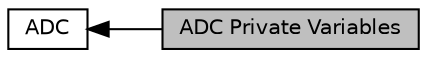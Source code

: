 digraph "ADC Private Variables"
{
  edge [fontname="Helvetica",fontsize="10",labelfontname="Helvetica",labelfontsize="10"];
  node [fontname="Helvetica",fontsize="10",shape=record];
  rankdir=LR;
  Node0 [label="ADC Private Variables",height=0.2,width=0.4,color="black", fillcolor="grey75", style="filled", fontcolor="black"];
  Node1 [label="ADC",height=0.2,width=0.4,color="black", fillcolor="white", style="filled",URL="$group___s_d___a_d_c.html",tooltip="ADC configuration and control. "];
  Node1->Node0 [shape=plaintext, dir="back", style="solid"];
}
